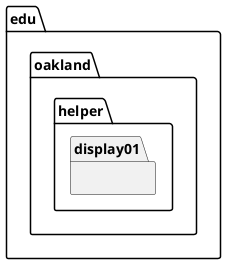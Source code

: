 @startuml Display01HelperPackage_InternalDependencies

package edu.oakland.helper.display01 {
    
}

@enduml
